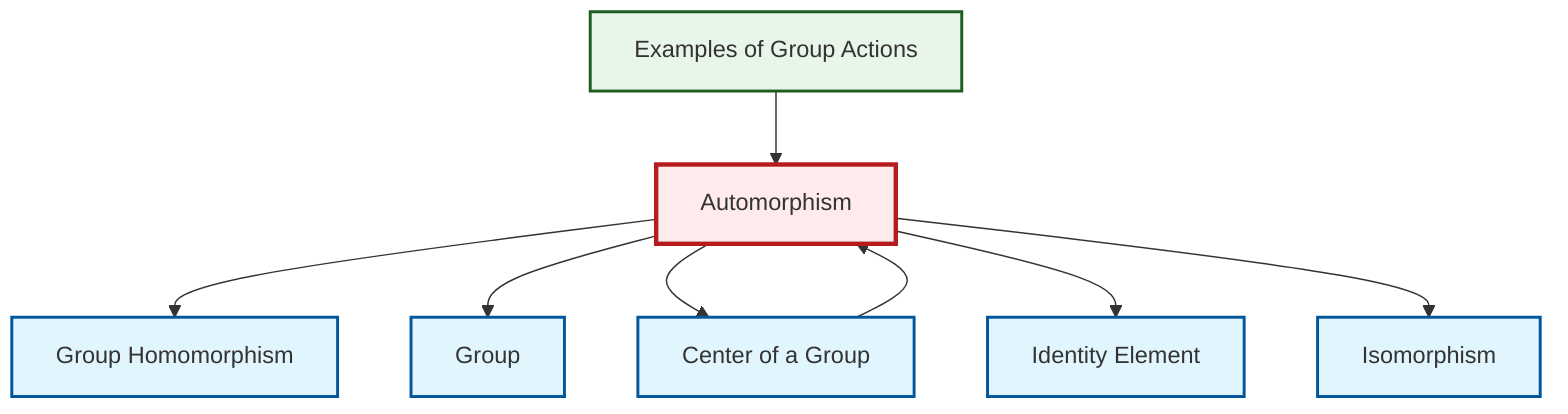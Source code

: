 graph TD
    classDef definition fill:#e1f5fe,stroke:#01579b,stroke-width:2px
    classDef theorem fill:#f3e5f5,stroke:#4a148c,stroke-width:2px
    classDef axiom fill:#fff3e0,stroke:#e65100,stroke-width:2px
    classDef example fill:#e8f5e9,stroke:#1b5e20,stroke-width:2px
    classDef current fill:#ffebee,stroke:#b71c1c,stroke-width:3px
    def-homomorphism["Group Homomorphism"]:::definition
    def-isomorphism["Isomorphism"]:::definition
    def-identity-element["Identity Element"]:::definition
    def-group["Group"]:::definition
    def-automorphism["Automorphism"]:::definition
    ex-group-action-examples["Examples of Group Actions"]:::example
    def-center-of-group["Center of a Group"]:::definition
    def-center-of-group --> def-automorphism
    def-automorphism --> def-homomorphism
    def-automorphism --> def-group
    ex-group-action-examples --> def-automorphism
    def-automorphism --> def-center-of-group
    def-automorphism --> def-identity-element
    def-automorphism --> def-isomorphism
    class def-automorphism current